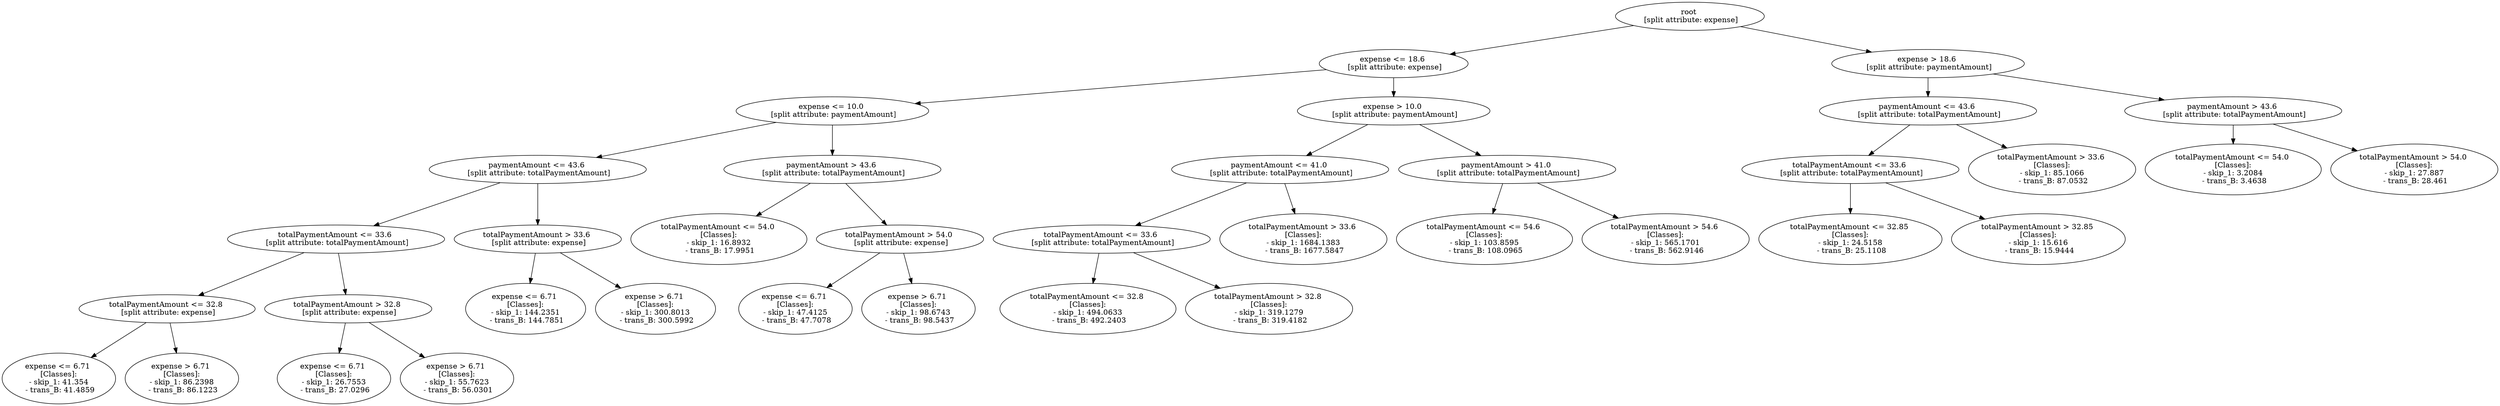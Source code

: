 // Road_Traffic_Fine_Management_Process-p_1-2
digraph "Road_Traffic_Fine_Management_Process-p_1-2" {
	"9fc9e137-0e47-427c-90ec-a975a5531385" [label="root 
 [split attribute: expense]"]
	"80a60f44-51bb-4f0a-a258-b5eb0b277368" [label="expense <= 18.6 
 [split attribute: expense]"]
	"9fc9e137-0e47-427c-90ec-a975a5531385" -> "80a60f44-51bb-4f0a-a258-b5eb0b277368"
	"625a7841-3816-4415-b247-052b32cb06f0" [label="expense <= 10.0 
 [split attribute: paymentAmount]"]
	"80a60f44-51bb-4f0a-a258-b5eb0b277368" -> "625a7841-3816-4415-b247-052b32cb06f0"
	"c52d82ac-f0dd-44f4-bc11-7343840848d4" [label="paymentAmount <= 43.6 
 [split attribute: totalPaymentAmount]"]
	"625a7841-3816-4415-b247-052b32cb06f0" -> "c52d82ac-f0dd-44f4-bc11-7343840848d4"
	"565077b3-d5ae-4310-bf47-d0f7313eed11" [label="totalPaymentAmount <= 33.6 
 [split attribute: totalPaymentAmount]"]
	"c52d82ac-f0dd-44f4-bc11-7343840848d4" -> "565077b3-d5ae-4310-bf47-d0f7313eed11"
	"7936b71a-138b-4b27-addc-2576fa55b1cd" [label="totalPaymentAmount <= 32.8 
 [split attribute: expense]"]
	"565077b3-d5ae-4310-bf47-d0f7313eed11" -> "7936b71a-138b-4b27-addc-2576fa55b1cd"
	"ca0bb189-7315-463f-986b-f7e0c0499cae" [label="expense <= 6.71 
 [Classes]: 
 - skip_1: 41.354 
 - trans_B: 41.4859"]
	"7936b71a-138b-4b27-addc-2576fa55b1cd" -> "ca0bb189-7315-463f-986b-f7e0c0499cae"
	"ec0be871-edcd-4d94-bab8-63a72fc7cf82" [label="expense > 6.71 
 [Classes]: 
 - skip_1: 86.2398 
 - trans_B: 86.1223"]
	"7936b71a-138b-4b27-addc-2576fa55b1cd" -> "ec0be871-edcd-4d94-bab8-63a72fc7cf82"
	"abb05b07-fe34-4538-8245-35a476593cd2" [label="totalPaymentAmount > 32.8 
 [split attribute: expense]"]
	"565077b3-d5ae-4310-bf47-d0f7313eed11" -> "abb05b07-fe34-4538-8245-35a476593cd2"
	"e499dce9-bb6c-4671-834d-63649213994a" [label="expense <= 6.71 
 [Classes]: 
 - skip_1: 26.7553 
 - trans_B: 27.0296"]
	"abb05b07-fe34-4538-8245-35a476593cd2" -> "e499dce9-bb6c-4671-834d-63649213994a"
	"7ff802d0-5fb1-4a48-8ca8-c3ea0088624f" [label="expense > 6.71 
 [Classes]: 
 - skip_1: 55.7623 
 - trans_B: 56.0301"]
	"abb05b07-fe34-4538-8245-35a476593cd2" -> "7ff802d0-5fb1-4a48-8ca8-c3ea0088624f"
	"82f719c1-6d75-4eac-9744-51d5820a5f6d" [label="totalPaymentAmount > 33.6 
 [split attribute: expense]"]
	"c52d82ac-f0dd-44f4-bc11-7343840848d4" -> "82f719c1-6d75-4eac-9744-51d5820a5f6d"
	"4d8a5594-a79c-4d76-9c30-dd9616732869" [label="expense <= 6.71 
 [Classes]: 
 - skip_1: 144.2351 
 - trans_B: 144.7851"]
	"82f719c1-6d75-4eac-9744-51d5820a5f6d" -> "4d8a5594-a79c-4d76-9c30-dd9616732869"
	"7e2b5318-f4e8-46b3-b068-ed8b3c4dd5d6" [label="expense > 6.71 
 [Classes]: 
 - skip_1: 300.8013 
 - trans_B: 300.5992"]
	"82f719c1-6d75-4eac-9744-51d5820a5f6d" -> "7e2b5318-f4e8-46b3-b068-ed8b3c4dd5d6"
	"b5174a2a-8fb5-4df8-b7b1-6bd40e9aacaf" [label="paymentAmount > 43.6 
 [split attribute: totalPaymentAmount]"]
	"625a7841-3816-4415-b247-052b32cb06f0" -> "b5174a2a-8fb5-4df8-b7b1-6bd40e9aacaf"
	"63a3bb35-8027-4a86-a0ee-a1a17de80431" [label="totalPaymentAmount <= 54.0 
 [Classes]: 
 - skip_1: 16.8932 
 - trans_B: 17.9951"]
	"b5174a2a-8fb5-4df8-b7b1-6bd40e9aacaf" -> "63a3bb35-8027-4a86-a0ee-a1a17de80431"
	"3b880f88-e6d9-46ba-a2a7-94c00f94283f" [label="totalPaymentAmount > 54.0 
 [split attribute: expense]"]
	"b5174a2a-8fb5-4df8-b7b1-6bd40e9aacaf" -> "3b880f88-e6d9-46ba-a2a7-94c00f94283f"
	"4987699a-e3b6-4c9d-8150-559d08827787" [label="expense <= 6.71 
 [Classes]: 
 - skip_1: 47.4125 
 - trans_B: 47.7078"]
	"3b880f88-e6d9-46ba-a2a7-94c00f94283f" -> "4987699a-e3b6-4c9d-8150-559d08827787"
	"62dffc5a-4211-440f-b7d3-70785dce3771" [label="expense > 6.71 
 [Classes]: 
 - skip_1: 98.6743 
 - trans_B: 98.5437"]
	"3b880f88-e6d9-46ba-a2a7-94c00f94283f" -> "62dffc5a-4211-440f-b7d3-70785dce3771"
	"e331db65-b6fc-4c6c-8a17-f763869d1584" [label="expense > 10.0 
 [split attribute: paymentAmount]"]
	"80a60f44-51bb-4f0a-a258-b5eb0b277368" -> "e331db65-b6fc-4c6c-8a17-f763869d1584"
	"b82cd8e4-db83-4cba-81b0-68c61390d9f8" [label="paymentAmount <= 41.0 
 [split attribute: totalPaymentAmount]"]
	"e331db65-b6fc-4c6c-8a17-f763869d1584" -> "b82cd8e4-db83-4cba-81b0-68c61390d9f8"
	"fc860e0f-73b7-4150-8448-082033c8b769" [label="totalPaymentAmount <= 33.6 
 [split attribute: totalPaymentAmount]"]
	"b82cd8e4-db83-4cba-81b0-68c61390d9f8" -> "fc860e0f-73b7-4150-8448-082033c8b769"
	"3fb6b7d1-732b-4f12-b10d-b18ed2f316e8" [label="totalPaymentAmount <= 32.8 
 [Classes]: 
 - skip_1: 494.0633 
 - trans_B: 492.2403"]
	"fc860e0f-73b7-4150-8448-082033c8b769" -> "3fb6b7d1-732b-4f12-b10d-b18ed2f316e8"
	"1a9dae7c-c7df-4077-b6b0-aef8e8b3b95c" [label="totalPaymentAmount > 32.8 
 [Classes]: 
 - skip_1: 319.1279 
 - trans_B: 319.4182"]
	"fc860e0f-73b7-4150-8448-082033c8b769" -> "1a9dae7c-c7df-4077-b6b0-aef8e8b3b95c"
	"39b397a0-07aa-4b5e-9399-f7ebd1ec4b80" [label="totalPaymentAmount > 33.6 
 [Classes]: 
 - skip_1: 1684.1383 
 - trans_B: 1677.5847"]
	"b82cd8e4-db83-4cba-81b0-68c61390d9f8" -> "39b397a0-07aa-4b5e-9399-f7ebd1ec4b80"
	"b80c6220-e54a-4385-a69a-cb958ab1bf35" [label="paymentAmount > 41.0 
 [split attribute: totalPaymentAmount]"]
	"e331db65-b6fc-4c6c-8a17-f763869d1584" -> "b80c6220-e54a-4385-a69a-cb958ab1bf35"
	"91844816-d479-4c83-8ae5-5fb0ca065d50" [label="totalPaymentAmount <= 54.6 
 [Classes]: 
 - skip_1: 103.8595 
 - trans_B: 108.0965"]
	"b80c6220-e54a-4385-a69a-cb958ab1bf35" -> "91844816-d479-4c83-8ae5-5fb0ca065d50"
	"2ecd74b3-1783-4878-8fac-b2a8bb28ec83" [label="totalPaymentAmount > 54.6 
 [Classes]: 
 - skip_1: 565.1701 
 - trans_B: 562.9146"]
	"b80c6220-e54a-4385-a69a-cb958ab1bf35" -> "2ecd74b3-1783-4878-8fac-b2a8bb28ec83"
	"2449db7d-41f9-4701-8831-a848dce23edc" [label="expense > 18.6 
 [split attribute: paymentAmount]"]
	"9fc9e137-0e47-427c-90ec-a975a5531385" -> "2449db7d-41f9-4701-8831-a848dce23edc"
	"0745bbb3-dcfe-4059-943b-0eab52dbef5a" [label="paymentAmount <= 43.6 
 [split attribute: totalPaymentAmount]"]
	"2449db7d-41f9-4701-8831-a848dce23edc" -> "0745bbb3-dcfe-4059-943b-0eab52dbef5a"
	"6820f593-7007-4471-a95d-848650165639" [label="totalPaymentAmount <= 33.6 
 [split attribute: totalPaymentAmount]"]
	"0745bbb3-dcfe-4059-943b-0eab52dbef5a" -> "6820f593-7007-4471-a95d-848650165639"
	"634c0618-68fc-48bd-b65a-1254c815ad4c" [label="totalPaymentAmount <= 32.85 
 [Classes]: 
 - skip_1: 24.5158 
 - trans_B: 25.1108"]
	"6820f593-7007-4471-a95d-848650165639" -> "634c0618-68fc-48bd-b65a-1254c815ad4c"
	"681040f2-abdb-4ecb-898b-289d1190f42d" [label="totalPaymentAmount > 32.85 
 [Classes]: 
 - skip_1: 15.616 
 - trans_B: 15.9444"]
	"6820f593-7007-4471-a95d-848650165639" -> "681040f2-abdb-4ecb-898b-289d1190f42d"
	"ff8f5091-47a7-4538-8011-42e06ddd1b46" [label="totalPaymentAmount > 33.6 
 [Classes]: 
 - skip_1: 85.1066 
 - trans_B: 87.0532"]
	"0745bbb3-dcfe-4059-943b-0eab52dbef5a" -> "ff8f5091-47a7-4538-8011-42e06ddd1b46"
	"503255ec-3e25-4c9b-8892-b4f30e4ae06a" [label="paymentAmount > 43.6 
 [split attribute: totalPaymentAmount]"]
	"2449db7d-41f9-4701-8831-a848dce23edc" -> "503255ec-3e25-4c9b-8892-b4f30e4ae06a"
	"344b4de2-8133-4bb9-9076-4a3092aeb028" [label="totalPaymentAmount <= 54.0 
 [Classes]: 
 - skip_1: 3.2084 
 - trans_B: 3.4638"]
	"503255ec-3e25-4c9b-8892-b4f30e4ae06a" -> "344b4de2-8133-4bb9-9076-4a3092aeb028"
	"2ec901e0-ae27-43da-a93b-f47e677419a0" [label="totalPaymentAmount > 54.0 
 [Classes]: 
 - skip_1: 27.887 
 - trans_B: 28.461"]
	"503255ec-3e25-4c9b-8892-b4f30e4ae06a" -> "2ec901e0-ae27-43da-a93b-f47e677419a0"
}
